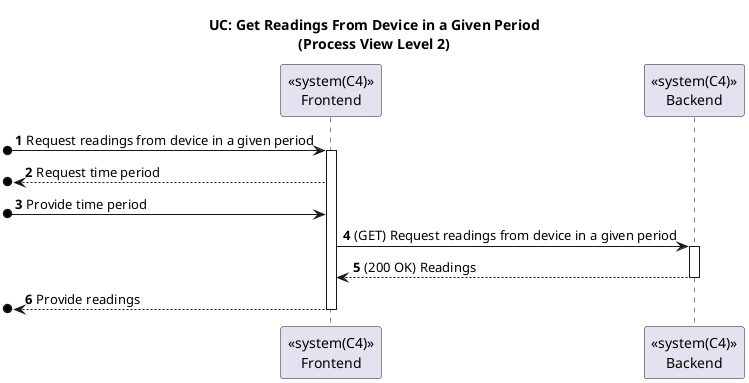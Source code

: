 @startuml

title UC: Get Readings From Device in a Given Period\n(Process View Level 2)
autonumber

participant "<<system(C4)>>\nFrontend" as FE
participant "<<system(C4)>>\nBackend" as BE

[o-> FE : Request readings from device in a given period
activate FE
[o<-- FE : Request time period
[o-> FE : Provide time period
FE -> BE : (GET) Request readings from device in a given period
activate BE
BE --> FE : (200 OK) Readings
deactivate BE
[o<-- FE : Provide readings
deactivate FE

@enduml